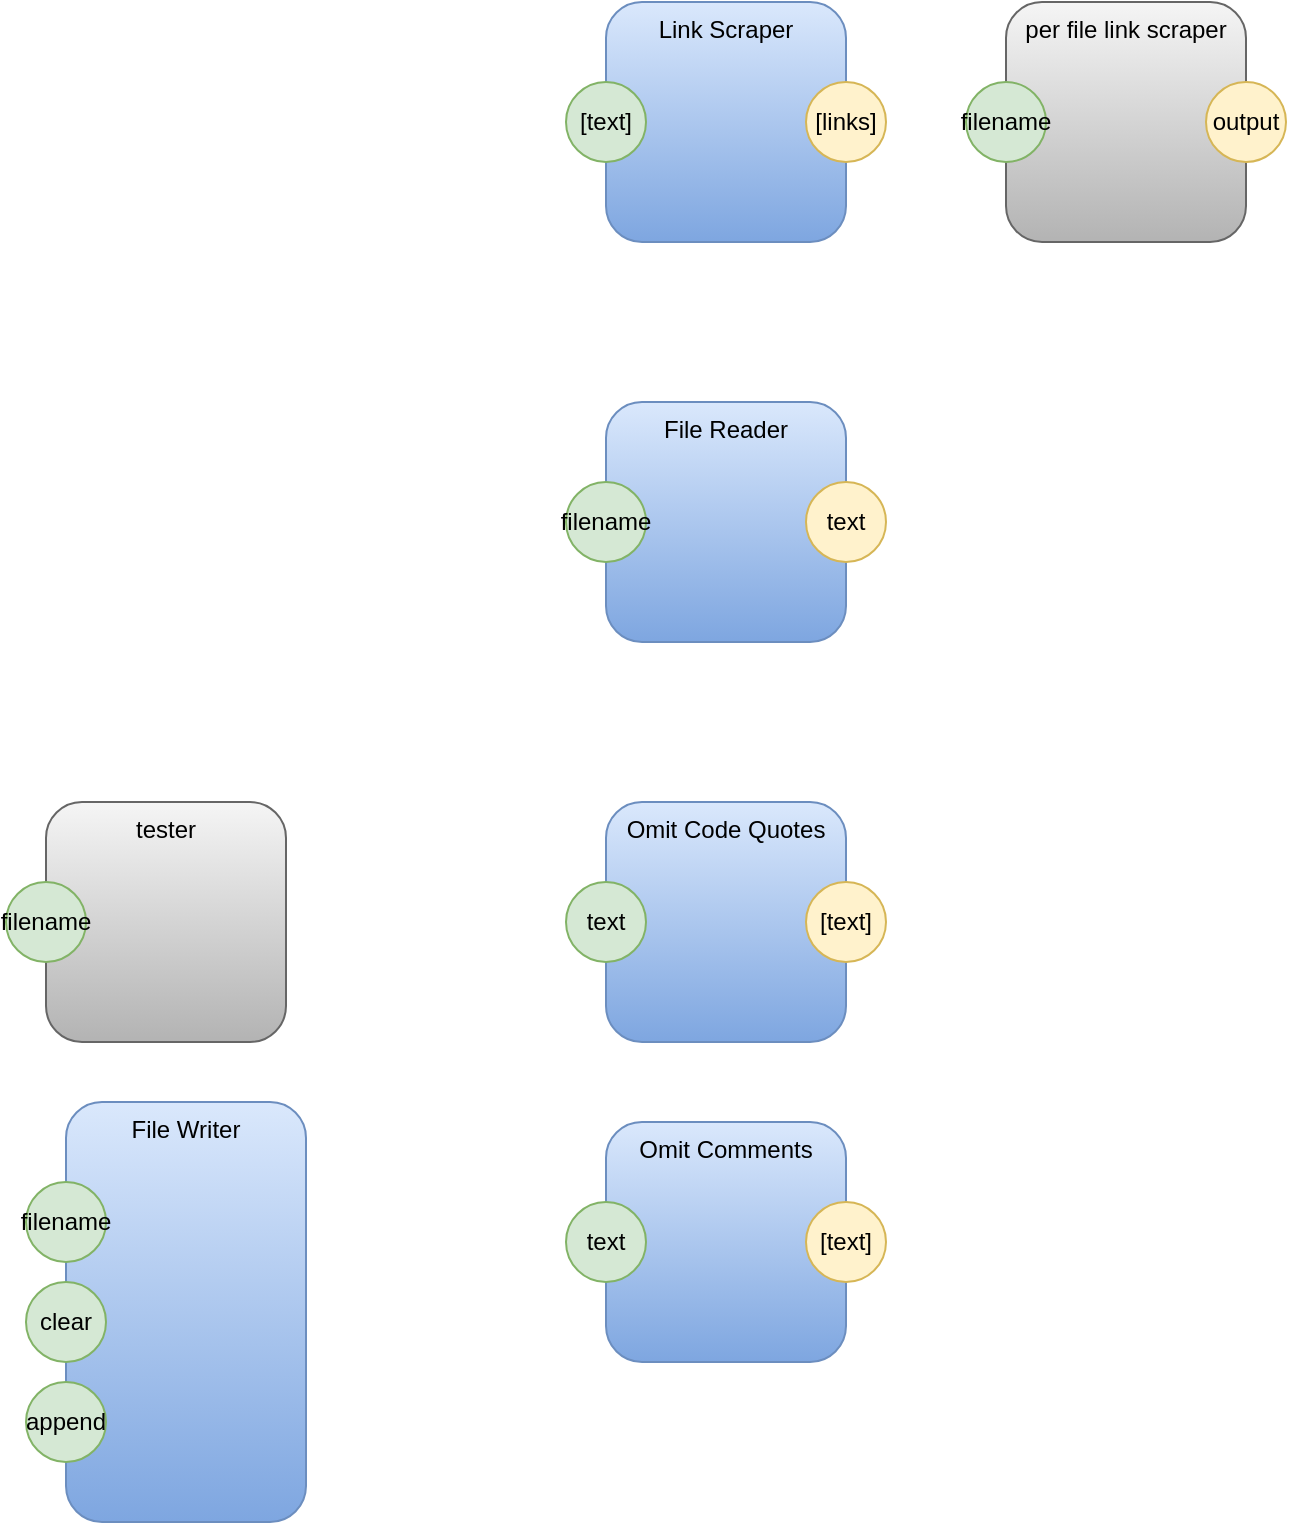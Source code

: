 <mxfile version="14.6.13" type="device" pages="3"><diagram id="gEUCVNRA6-aylarMJgX7" name="Page-1"><mxGraphModel dx="1106" dy="852" grid="1" gridSize="10" guides="1" tooltips="1" connect="1" arrows="1" fold="1" page="1" pageScale="1" pageWidth="1100" pageHeight="850" math="0" shadow="0"><root><mxCell id="0"/><mxCell id="1" parent="0"/><mxCell id="xjpBsBksvq8WrvPpfneD-1" value="Link Scraper" style="rounded=1;whiteSpace=wrap;html=1;horizontal=1;verticalAlign=top;gradientColor=#7ea6e0;fillColor=#dae8fc;strokeColor=#6c8ebf;" parent="1" vertex="1"><mxGeometry x="480" y="120" width="120" height="120" as="geometry"/></mxCell><mxCell id="xjpBsBksvq8WrvPpfneD-2" value="[text]" style="ellipse;whiteSpace=wrap;html=1;aspect=fixed;fillColor=#d5e8d4;strokeColor=#82b366;" parent="1" vertex="1"><mxGeometry x="460" y="160" width="40" height="40" as="geometry"/></mxCell><mxCell id="xjpBsBksvq8WrvPpfneD-3" value="[links]" style="ellipse;whiteSpace=wrap;html=1;aspect=fixed;fillColor=#fff2cc;strokeColor=#d6b656;" parent="1" vertex="1"><mxGeometry x="580" y="160" width="40" height="40" as="geometry"/></mxCell><mxCell id="xjpBsBksvq8WrvPpfneD-11" value="File Reader" style="rounded=1;whiteSpace=wrap;html=1;horizontal=1;verticalAlign=top;fillColor=#dae8fc;strokeColor=#6c8ebf;gradientColor=#7ea6e0;" parent="1" vertex="1"><mxGeometry x="480" y="320" width="120" height="120" as="geometry"/></mxCell><mxCell id="xjpBsBksvq8WrvPpfneD-12" value="filename" style="ellipse;whiteSpace=wrap;html=1;aspect=fixed;fillColor=#d5e8d4;strokeColor=#82b366;" parent="1" vertex="1"><mxGeometry x="460" y="360" width="40" height="40" as="geometry"/></mxCell><mxCell id="xjpBsBksvq8WrvPpfneD-13" value="text" style="ellipse;whiteSpace=wrap;html=1;aspect=fixed;fillColor=#fff2cc;strokeColor=#d6b656;" parent="1" vertex="1"><mxGeometry x="580" y="360" width="40" height="40" as="geometry"/></mxCell><mxCell id="xjpBsBksvq8WrvPpfneD-14" value="Omit Code Quotes" style="rounded=1;whiteSpace=wrap;html=1;horizontal=1;verticalAlign=top;strokeColor=#6c8ebf;fillColor=#dae8fc;gradientColor=#7ea6e0;" parent="1" vertex="1"><mxGeometry x="480" y="520" width="120" height="120" as="geometry"/></mxCell><mxCell id="xjpBsBksvq8WrvPpfneD-15" value="text" style="ellipse;whiteSpace=wrap;html=1;aspect=fixed;fillColor=#d5e8d4;strokeColor=#82b366;" parent="1" vertex="1"><mxGeometry x="460" y="560" width="40" height="40" as="geometry"/></mxCell><mxCell id="xjpBsBksvq8WrvPpfneD-16" value="[text]" style="ellipse;whiteSpace=wrap;html=1;aspect=fixed;fillColor=#fff2cc;strokeColor=#d6b656;" parent="1" vertex="1"><mxGeometry x="580" y="560" width="40" height="40" as="geometry"/></mxCell><mxCell id="xjpBsBksvq8WrvPpfneD-17" value="Omit Comments" style="rounded=1;whiteSpace=wrap;html=1;horizontal=1;verticalAlign=top;gradientColor=#7ea6e0;fillColor=#dae8fc;strokeColor=#6c8ebf;" parent="1" vertex="1"><mxGeometry x="480" y="680" width="120" height="120" as="geometry"/></mxCell><mxCell id="xjpBsBksvq8WrvPpfneD-18" value="text" style="ellipse;whiteSpace=wrap;html=1;aspect=fixed;fillColor=#d5e8d4;strokeColor=#82b366;" parent="1" vertex="1"><mxGeometry x="460" y="720" width="40" height="40" as="geometry"/></mxCell><mxCell id="xjpBsBksvq8WrvPpfneD-19" value="[text]" style="ellipse;whiteSpace=wrap;html=1;aspect=fixed;fillColor=#fff2cc;strokeColor=#d6b656;" parent="1" vertex="1"><mxGeometry x="580" y="720" width="40" height="40" as="geometry"/></mxCell><mxCell id="0Kt-al8Y8uxwEMwejKnb-1" value="tester" style="rounded=1;whiteSpace=wrap;html=1;horizontal=1;verticalAlign=top;fillColor=#f5f5f5;strokeColor=#666666;gradientColor=#b3b3b3;" parent="1" vertex="1"><mxGeometry x="200" y="520" width="120" height="120" as="geometry"/></mxCell><mxCell id="0Kt-al8Y8uxwEMwejKnb-2" value="filename" style="ellipse;whiteSpace=wrap;html=1;aspect=fixed;fillColor=#d5e8d4;strokeColor=#82b366;" parent="1" vertex="1"><mxGeometry x="180" y="560" width="40" height="40" as="geometry"/></mxCell><mxCell id="jzlTMhVlzBFiSOVsf9bN-1" value="per file link scraper" style="rounded=1;whiteSpace=wrap;html=1;horizontal=1;verticalAlign=top;fillColor=#f5f5f5;strokeColor=#666666;gradientColor=#b3b3b3;" vertex="1" parent="1"><mxGeometry x="680" y="120" width="120" height="120" as="geometry"/></mxCell><mxCell id="jzlTMhVlzBFiSOVsf9bN-2" value="filename" style="ellipse;whiteSpace=wrap;html=1;aspect=fixed;fillColor=#d5e8d4;strokeColor=#82b366;" vertex="1" parent="1"><mxGeometry x="660" y="160" width="40" height="40" as="geometry"/></mxCell><mxCell id="jzlTMhVlzBFiSOVsf9bN-3" value="output" style="ellipse;whiteSpace=wrap;html=1;aspect=fixed;fillColor=#fff2cc;strokeColor=#d6b656;" vertex="1" parent="1"><mxGeometry x="780" y="160" width="40" height="40" as="geometry"/></mxCell><mxCell id="V5oluBl6CwG-dUbWYGap-1" value="File Writer" style="rounded=1;whiteSpace=wrap;html=1;horizontal=1;verticalAlign=top;gradientColor=#7ea6e0;fillColor=#dae8fc;strokeColor=#6c8ebf;" vertex="1" parent="1"><mxGeometry x="210" y="670" width="120" height="210" as="geometry"/></mxCell><mxCell id="V5oluBl6CwG-dUbWYGap-2" value="filename" style="ellipse;whiteSpace=wrap;html=1;aspect=fixed;fillColor=#d5e8d4;strokeColor=#82b366;" vertex="1" parent="1"><mxGeometry x="190" y="710" width="40" height="40" as="geometry"/></mxCell><mxCell id="V5oluBl6CwG-dUbWYGap-3" value="clear" style="ellipse;whiteSpace=wrap;html=1;aspect=fixed;fillColor=#d5e8d4;strokeColor=#82b366;" vertex="1" parent="1"><mxGeometry x="190" y="760" width="40" height="40" as="geometry"/></mxCell><mxCell id="V5oluBl6CwG-dUbWYGap-4" value="append" style="ellipse;whiteSpace=wrap;html=1;aspect=fixed;fillColor=#d5e8d4;strokeColor=#82b366;" vertex="1" parent="1"><mxGeometry x="190" y="810" width="40" height="40" as="geometry"/></mxCell></root></mxGraphModel></diagram><diagram id="7681Y6Sm7rH_vWR_0wXN" name="Page-2"><mxGraphModel dx="2206" dy="852" grid="1" gridSize="10" guides="1" tooltips="1" connect="1" arrows="1" fold="1" page="1" pageScale="1" pageWidth="1100" pageHeight="850" math="0" shadow="0"><root><mxCell id="aJeKqKnCvTHrTbghKm3E-0"/><mxCell id="aJeKqKnCvTHrTbghKm3E-1" parent="aJeKqKnCvTHrTbghKm3E-0"/><mxCell id="hk7AFvYPPvalyex-Fl3W-0" value="per file link scraper" style="rounded=1;whiteSpace=wrap;html=1;horizontal=1;verticalAlign=top;fillColor=#f5f5f5;strokeColor=#666666;gradientColor=#b3b3b3;" parent="aJeKqKnCvTHrTbghKm3E-1" vertex="1"><mxGeometry x="20" width="760" height="480" as="geometry"/></mxCell><mxCell id="aJeKqKnCvTHrTbghKm3E-2" value="File Reader" style="rounded=1;whiteSpace=wrap;html=1;horizontal=1;verticalAlign=top;fillColor=#dae8fc;strokeColor=#6c8ebf;gradientColor=#7ea6e0;" parent="aJeKqKnCvTHrTbghKm3E-1" vertex="1"><mxGeometry x="120" y="40" width="120" height="120" as="geometry"/></mxCell><mxCell id="aJeKqKnCvTHrTbghKm3E-3" value="filename" style="ellipse;whiteSpace=wrap;html=1;aspect=fixed;fillColor=#d5e8d4;strokeColor=#82b366;" parent="aJeKqKnCvTHrTbghKm3E-1" vertex="1"><mxGeometry x="100" y="80" width="40" height="40" as="geometry"/></mxCell><mxCell id="aJeKqKnCvTHrTbghKm3E-11" style="edgeStyle=orthogonalEdgeStyle;rounded=0;orthogonalLoop=1;jettySize=auto;html=1;exitX=1;exitY=0.5;exitDx=0;exitDy=0;entryX=0;entryY=0.5;entryDx=0;entryDy=0;" parent="aJeKqKnCvTHrTbghKm3E-1" source="aJeKqKnCvTHrTbghKm3E-4" target="aJeKqKnCvTHrTbghKm3E-9" edge="1"><mxGeometry relative="1" as="geometry"/></mxCell><mxCell id="aJeKqKnCvTHrTbghKm3E-4" value="text" style="ellipse;whiteSpace=wrap;html=1;aspect=fixed;fillColor=#fff2cc;strokeColor=#d6b656;" parent="aJeKqKnCvTHrTbghKm3E-1" vertex="1"><mxGeometry x="220" y="80" width="40" height="40" as="geometry"/></mxCell><mxCell id="aJeKqKnCvTHrTbghKm3E-5" value="Omit Code Quotes" style="rounded=1;whiteSpace=wrap;html=1;horizontal=1;verticalAlign=top;strokeColor=#6c8ebf;fillColor=#dae8fc;gradientColor=#7ea6e0;" parent="aJeKqKnCvTHrTbghKm3E-1" vertex="1"><mxGeometry x="560" y="40" width="120" height="120" as="geometry"/></mxCell><mxCell id="aJeKqKnCvTHrTbghKm3E-6" value="text" style="ellipse;whiteSpace=wrap;html=1;aspect=fixed;fillColor=#d5e8d4;strokeColor=#82b366;" parent="aJeKqKnCvTHrTbghKm3E-1" vertex="1"><mxGeometry x="540" y="80" width="40" height="40" as="geometry"/></mxCell><mxCell id="d9AG7z5R06Fq3WvEkN76-3" style="edgeStyle=orthogonalEdgeStyle;rounded=0;orthogonalLoop=1;jettySize=auto;html=1;exitX=1;exitY=0.5;exitDx=0;exitDy=0;entryX=0;entryY=0.5;entryDx=0;entryDy=0;" parent="aJeKqKnCvTHrTbghKm3E-1" source="aJeKqKnCvTHrTbghKm3E-7" target="d9AG7z5R06Fq3WvEkN76-1" edge="1"><mxGeometry relative="1" as="geometry"/></mxCell><mxCell id="aJeKqKnCvTHrTbghKm3E-7" value="[text]" style="ellipse;whiteSpace=wrap;html=1;aspect=fixed;fillColor=#fff2cc;strokeColor=#d6b656;" parent="aJeKqKnCvTHrTbghKm3E-1" vertex="1"><mxGeometry x="660" y="80" width="40" height="40" as="geometry"/></mxCell><mxCell id="aJeKqKnCvTHrTbghKm3E-8" value="Omit Comments" style="rounded=1;whiteSpace=wrap;html=1;horizontal=1;verticalAlign=top;gradientColor=#7ea6e0;fillColor=#dae8fc;strokeColor=#6c8ebf;" parent="aJeKqKnCvTHrTbghKm3E-1" vertex="1"><mxGeometry x="340" y="40" width="120" height="120" as="geometry"/></mxCell><mxCell id="aJeKqKnCvTHrTbghKm3E-9" value="text" style="ellipse;whiteSpace=wrap;html=1;aspect=fixed;fillColor=#d5e8d4;strokeColor=#82b366;" parent="aJeKqKnCvTHrTbghKm3E-1" vertex="1"><mxGeometry x="320" y="80" width="40" height="40" as="geometry"/></mxCell><mxCell id="aJeKqKnCvTHrTbghKm3E-12" style="edgeStyle=orthogonalEdgeStyle;rounded=0;orthogonalLoop=1;jettySize=auto;html=1;exitX=1;exitY=0.5;exitDx=0;exitDy=0;" parent="aJeKqKnCvTHrTbghKm3E-1" source="aJeKqKnCvTHrTbghKm3E-10" target="aJeKqKnCvTHrTbghKm3E-6" edge="1"><mxGeometry relative="1" as="geometry"/></mxCell><mxCell id="aJeKqKnCvTHrTbghKm3E-10" value="text" style="ellipse;whiteSpace=wrap;html=1;aspect=fixed;fillColor=#fff2cc;strokeColor=#d6b656;" parent="aJeKqKnCvTHrTbghKm3E-1" vertex="1"><mxGeometry x="440" y="80" width="40" height="40" as="geometry"/></mxCell><mxCell id="hk7AFvYPPvalyex-Fl3W-3" style="edgeStyle=orthogonalEdgeStyle;rounded=0;orthogonalLoop=1;jettySize=auto;html=1;exitX=1;exitY=0.5;exitDx=0;exitDy=0;entryX=0;entryY=0.5;entryDx=0;entryDy=0;" parent="aJeKqKnCvTHrTbghKm3E-1" source="hk7AFvYPPvalyex-Fl3W-1" target="aJeKqKnCvTHrTbghKm3E-3" edge="1"><mxGeometry relative="1" as="geometry"/></mxCell><mxCell id="hk7AFvYPPvalyex-Fl3W-1" value="filename" style="ellipse;whiteSpace=wrap;html=1;aspect=fixed;fillColor=#d5e8d4;strokeColor=#82b366;" parent="aJeKqKnCvTHrTbghKm3E-1" vertex="1"><mxGeometry y="80" width="40" height="40" as="geometry"/></mxCell><mxCell id="hk7AFvYPPvalyex-Fl3W-2" value="output" style="ellipse;whiteSpace=wrap;html=1;aspect=fixed;fillColor=#fff2cc;strokeColor=#d6b656;" parent="aJeKqKnCvTHrTbghKm3E-1" vertex="1"><mxGeometry x="760" y="360" width="40" height="40" as="geometry"/></mxCell><mxCell id="d9AG7z5R06Fq3WvEkN76-0" value="Link Scraper" style="rounded=1;whiteSpace=wrap;html=1;horizontal=1;verticalAlign=top;strokeColor=#6c8ebf;fillColor=#dae8fc;gradientColor=#7ea6e0;" parent="aJeKqKnCvTHrTbghKm3E-1" vertex="1"><mxGeometry x="120" y="320" width="120" height="120" as="geometry"/></mxCell><mxCell id="d9AG7z5R06Fq3WvEkN76-1" value="[text]" style="ellipse;whiteSpace=wrap;html=1;aspect=fixed;fillColor=#d5e8d4;strokeColor=#82b366;" parent="aJeKqKnCvTHrTbghKm3E-1" vertex="1"><mxGeometry x="100" y="360" width="40" height="40" as="geometry"/></mxCell><mxCell id="d9AG7z5R06Fq3WvEkN76-4" style="edgeStyle=orthogonalEdgeStyle;rounded=0;orthogonalLoop=1;jettySize=auto;html=1;exitX=1;exitY=0.5;exitDx=0;exitDy=0;entryX=0;entryY=0.5;entryDx=0;entryDy=0;" parent="aJeKqKnCvTHrTbghKm3E-1" source="d9AG7z5R06Fq3WvEkN76-2" target="hk7AFvYPPvalyex-Fl3W-2" edge="1"><mxGeometry relative="1" as="geometry"/></mxCell><mxCell id="d9AG7z5R06Fq3WvEkN76-2" value="[links]" style="ellipse;whiteSpace=wrap;html=1;aspect=fixed;fillColor=#fff2cc;strokeColor=#d6b656;" parent="aJeKqKnCvTHrTbghKm3E-1" vertex="1"><mxGeometry x="220" y="360" width="40" height="40" as="geometry"/></mxCell></root></mxGraphModel></diagram><diagram name="Tester" id="IGjYUSSyKkesW9WTVoro"><mxGraphModel dx="2206" dy="852" grid="1" gridSize="10" guides="1" tooltips="1" connect="1" arrows="1" fold="1" page="1" pageScale="1" pageWidth="1100" pageHeight="850" math="0" shadow="0"><root><mxCell id="rfYh5T084wPSALg8Y1gY-0"/><mxCell id="rfYh5T084wPSALg8Y1gY-1" parent="rfYh5T084wPSALg8Y1gY-0"/><mxCell id="rfYh5T084wPSALg8Y1gY-2" value="Tester" style="rounded=1;whiteSpace=wrap;html=1;horizontal=1;verticalAlign=top;fillColor=#f5f5f5;strokeColor=#666666;gradientColor=#b3b3b3;" vertex="1" parent="rfYh5T084wPSALg8Y1gY-1"><mxGeometry x="20" width="760" height="480" as="geometry"/></mxCell><mxCell id="rfYh5T084wPSALg8Y1gY-3" value="Per File Link Scraper" style="rounded=1;whiteSpace=wrap;html=1;horizontal=1;verticalAlign=top;fillColor=#dae8fc;strokeColor=#6c8ebf;gradientColor=#7ea6e0;" vertex="1" parent="rfYh5T084wPSALg8Y1gY-1"><mxGeometry x="120" y="40" width="120" height="120" as="geometry"/></mxCell><mxCell id="rfYh5T084wPSALg8Y1gY-4" value="filename" style="ellipse;whiteSpace=wrap;html=1;aspect=fixed;fillColor=#d5e8d4;strokeColor=#82b366;" vertex="1" parent="rfYh5T084wPSALg8Y1gY-1"><mxGeometry x="100" y="80" width="40" height="40" as="geometry"/></mxCell><mxCell id="rfYh5T084wPSALg8Y1gY-22" style="edgeStyle=orthogonalEdgeStyle;rounded=0;orthogonalLoop=1;jettySize=auto;html=1;exitX=1;exitY=0.5;exitDx=0;exitDy=0;entryX=0;entryY=0.5;entryDx=0;entryDy=0;" edge="1" parent="rfYh5T084wPSALg8Y1gY-1" source="rfYh5T084wPSALg8Y1gY-6" target="rfYh5T084wPSALg8Y1gY-17"><mxGeometry relative="1" as="geometry"/></mxCell><mxCell id="rfYh5T084wPSALg8Y1gY-6" value="text" style="ellipse;whiteSpace=wrap;html=1;aspect=fixed;fillColor=#fff2cc;strokeColor=#d6b656;" vertex="1" parent="rfYh5T084wPSALg8Y1gY-1"><mxGeometry x="220" y="80" width="40" height="40" as="geometry"/></mxCell><mxCell id="rfYh5T084wPSALg8Y1gY-15" style="edgeStyle=orthogonalEdgeStyle;rounded=0;orthogonalLoop=1;jettySize=auto;html=1;exitX=1;exitY=0.5;exitDx=0;exitDy=0;entryX=0;entryY=0.5;entryDx=0;entryDy=0;" edge="1" parent="rfYh5T084wPSALg8Y1gY-1" source="rfYh5T084wPSALg8Y1gY-16" target="rfYh5T084wPSALg8Y1gY-4"><mxGeometry relative="1" as="geometry"/></mxCell><mxCell id="rfYh5T084wPSALg8Y1gY-16" value="filename" style="ellipse;whiteSpace=wrap;html=1;aspect=fixed;fillColor=#d5e8d4;strokeColor=#82b366;" vertex="1" parent="rfYh5T084wPSALg8Y1gY-1"><mxGeometry y="80" width="40" height="40" as="geometry"/></mxCell><mxCell id="rfYh5T084wPSALg8Y1gY-17" value="output" style="ellipse;whiteSpace=wrap;html=1;aspect=fixed;fillColor=#fff2cc;strokeColor=#d6b656;" vertex="1" parent="rfYh5T084wPSALg8Y1gY-1"><mxGeometry x="760" y="360" width="40" height="40" as="geometry"/></mxCell><mxCell id="rfYh5T084wPSALg8Y1gY-23" value="File Writer" style="rounded=1;whiteSpace=wrap;html=1;horizontal=1;verticalAlign=top;gradientColor=#7ea6e0;fillColor=#dae8fc;strokeColor=#6c8ebf;" vertex="1" parent="rfYh5T084wPSALg8Y1gY-1"><mxGeometry x="240" y="530" width="120" height="210" as="geometry"/></mxCell><mxCell id="rfYh5T084wPSALg8Y1gY-24" value="filename" style="ellipse;whiteSpace=wrap;html=1;aspect=fixed;fillColor=#d5e8d4;strokeColor=#82b366;" vertex="1" parent="rfYh5T084wPSALg8Y1gY-1"><mxGeometry x="220" y="570" width="40" height="40" as="geometry"/></mxCell><mxCell id="rfYh5T084wPSALg8Y1gY-26" value="clear" style="ellipse;whiteSpace=wrap;html=1;aspect=fixed;fillColor=#d5e8d4;strokeColor=#82b366;" vertex="1" parent="rfYh5T084wPSALg8Y1gY-1"><mxGeometry x="220" y="620" width="40" height="40" as="geometry"/></mxCell><mxCell id="rfYh5T084wPSALg8Y1gY-27" value="append" style="ellipse;whiteSpace=wrap;html=1;aspect=fixed;fillColor=#d5e8d4;strokeColor=#82b366;" vertex="1" parent="rfYh5T084wPSALg8Y1gY-1"><mxGeometry x="220" y="670" width="40" height="40" as="geometry"/></mxCell></root></mxGraphModel></diagram></mxfile>